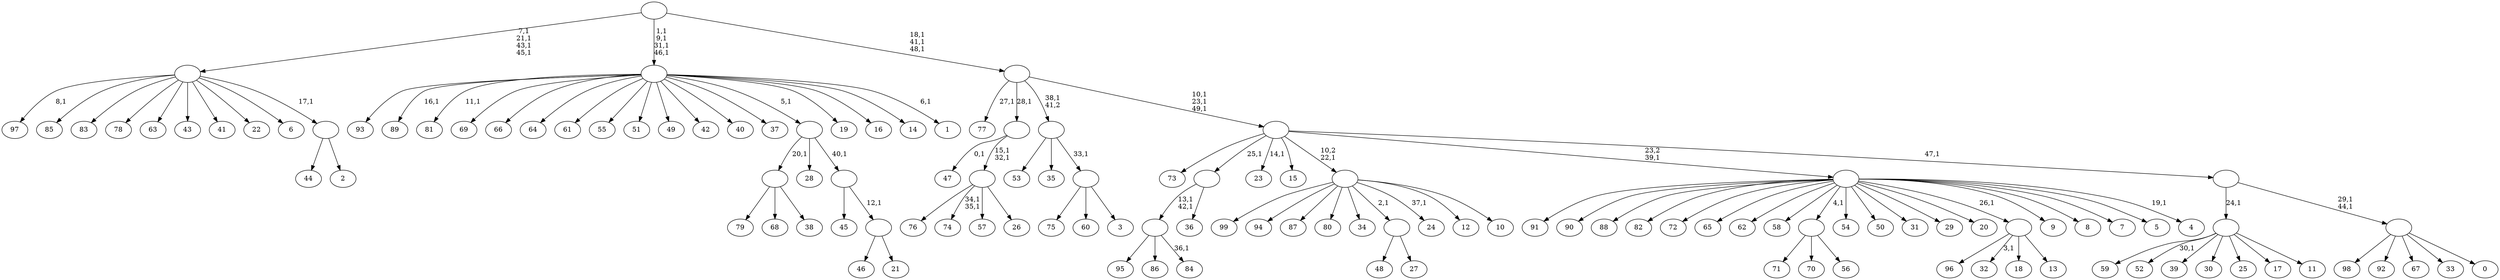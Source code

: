 digraph T {
	150 [label="99"]
	149 [label="98"]
	148 [label="97"]
	146 [label="96"]
	145 [label="95"]
	144 [label="94"]
	143 [label="93"]
	142 [label="92"]
	141 [label="91"]
	140 [label="90"]
	139 [label="89"]
	137 [label="88"]
	136 [label="87"]
	135 [label="86"]
	134 [label="85"]
	133 [label="84"]
	131 [label=""]
	129 [label="83"]
	128 [label="82"]
	127 [label="81"]
	125 [label="80"]
	124 [label="79"]
	123 [label="78"]
	122 [label="77"]
	120 [label="76"]
	119 [label="75"]
	118 [label="74"]
	115 [label="73"]
	114 [label="72"]
	113 [label="71"]
	112 [label="70"]
	111 [label="69"]
	110 [label="68"]
	109 [label="67"]
	108 [label="66"]
	107 [label="65"]
	106 [label="64"]
	105 [label="63"]
	104 [label="62"]
	103 [label="61"]
	102 [label="60"]
	101 [label="59"]
	100 [label="58"]
	99 [label="57"]
	98 [label="56"]
	97 [label=""]
	96 [label="55"]
	95 [label="54"]
	94 [label="53"]
	93 [label="52"]
	91 [label="51"]
	90 [label="50"]
	89 [label="49"]
	88 [label="48"]
	87 [label="47"]
	85 [label="46"]
	84 [label="45"]
	83 [label="44"]
	82 [label="43"]
	81 [label="42"]
	80 [label="41"]
	79 [label="40"]
	78 [label="39"]
	77 [label="38"]
	76 [label=""]
	75 [label="37"]
	74 [label="36"]
	73 [label=""]
	72 [label="35"]
	71 [label="34"]
	70 [label="33"]
	69 [label="32"]
	67 [label="31"]
	66 [label="30"]
	65 [label="29"]
	64 [label="28"]
	63 [label="27"]
	62 [label=""]
	61 [label="26"]
	60 [label=""]
	58 [label=""]
	57 [label="25"]
	56 [label="24"]
	54 [label="23"]
	52 [label="22"]
	51 [label="21"]
	50 [label=""]
	49 [label=""]
	48 [label=""]
	47 [label="20"]
	46 [label="19"]
	45 [label="18"]
	44 [label="17"]
	43 [label="16"]
	42 [label="15"]
	41 [label="14"]
	40 [label="13"]
	39 [label=""]
	38 [label="12"]
	37 [label="11"]
	36 [label=""]
	35 [label="10"]
	34 [label=""]
	33 [label="9"]
	32 [label="8"]
	31 [label="7"]
	30 [label="6"]
	29 [label="5"]
	28 [label="4"]
	26 [label=""]
	25 [label="3"]
	24 [label=""]
	23 [label=""]
	22 [label="2"]
	21 [label=""]
	20 [label=""]
	16 [label="1"]
	14 [label=""]
	10 [label="0"]
	9 [label=""]
	7 [label=""]
	6 [label=""]
	3 [label=""]
	0 [label=""]
	131 -> 133 [label="36,1"]
	131 -> 145 [label=""]
	131 -> 135 [label=""]
	97 -> 113 [label=""]
	97 -> 112 [label=""]
	97 -> 98 [label=""]
	76 -> 124 [label=""]
	76 -> 110 [label=""]
	76 -> 77 [label=""]
	73 -> 131 [label="13,1\n42,1"]
	73 -> 74 [label=""]
	62 -> 88 [label=""]
	62 -> 63 [label=""]
	60 -> 118 [label="34,1\n35,1"]
	60 -> 120 [label=""]
	60 -> 99 [label=""]
	60 -> 61 [label=""]
	58 -> 60 [label="15,1\n32,1"]
	58 -> 87 [label="0,1"]
	50 -> 85 [label=""]
	50 -> 51 [label=""]
	49 -> 84 [label=""]
	49 -> 50 [label="12,1"]
	48 -> 76 [label="20,1"]
	48 -> 64 [label=""]
	48 -> 49 [label="40,1"]
	39 -> 69 [label="3,1"]
	39 -> 146 [label=""]
	39 -> 45 [label=""]
	39 -> 40 [label=""]
	36 -> 93 [label="30,1"]
	36 -> 101 [label=""]
	36 -> 78 [label=""]
	36 -> 66 [label=""]
	36 -> 57 [label=""]
	36 -> 44 [label=""]
	36 -> 37 [label=""]
	34 -> 56 [label="37,1"]
	34 -> 150 [label=""]
	34 -> 144 [label=""]
	34 -> 136 [label=""]
	34 -> 125 [label=""]
	34 -> 71 [label=""]
	34 -> 62 [label="2,1"]
	34 -> 38 [label=""]
	34 -> 35 [label=""]
	26 -> 28 [label="19,1"]
	26 -> 141 [label=""]
	26 -> 140 [label=""]
	26 -> 137 [label=""]
	26 -> 128 [label=""]
	26 -> 114 [label=""]
	26 -> 107 [label=""]
	26 -> 104 [label=""]
	26 -> 100 [label=""]
	26 -> 97 [label="4,1"]
	26 -> 95 [label=""]
	26 -> 90 [label=""]
	26 -> 67 [label=""]
	26 -> 65 [label=""]
	26 -> 47 [label=""]
	26 -> 39 [label="26,1"]
	26 -> 33 [label=""]
	26 -> 32 [label=""]
	26 -> 31 [label=""]
	26 -> 29 [label=""]
	24 -> 119 [label=""]
	24 -> 102 [label=""]
	24 -> 25 [label=""]
	23 -> 94 [label=""]
	23 -> 72 [label=""]
	23 -> 24 [label="33,1"]
	21 -> 83 [label=""]
	21 -> 22 [label=""]
	20 -> 148 [label="8,1"]
	20 -> 134 [label=""]
	20 -> 129 [label=""]
	20 -> 123 [label=""]
	20 -> 105 [label=""]
	20 -> 82 [label=""]
	20 -> 80 [label=""]
	20 -> 52 [label=""]
	20 -> 30 [label=""]
	20 -> 21 [label="17,1"]
	14 -> 16 [label="6,1"]
	14 -> 127 [label="11,1"]
	14 -> 139 [label="16,1"]
	14 -> 143 [label=""]
	14 -> 111 [label=""]
	14 -> 108 [label=""]
	14 -> 106 [label=""]
	14 -> 103 [label=""]
	14 -> 96 [label=""]
	14 -> 91 [label=""]
	14 -> 89 [label=""]
	14 -> 81 [label=""]
	14 -> 79 [label=""]
	14 -> 75 [label=""]
	14 -> 48 [label="5,1"]
	14 -> 46 [label=""]
	14 -> 43 [label=""]
	14 -> 41 [label=""]
	9 -> 149 [label=""]
	9 -> 142 [label=""]
	9 -> 109 [label=""]
	9 -> 70 [label=""]
	9 -> 10 [label=""]
	7 -> 9 [label="29,1\n44,1"]
	7 -> 36 [label="24,1"]
	6 -> 54 [label="14,1"]
	6 -> 115 [label=""]
	6 -> 73 [label="25,1"]
	6 -> 42 [label=""]
	6 -> 34 [label="10,2\n22,1"]
	6 -> 26 [label="23,2\n39,1"]
	6 -> 7 [label="47,1"]
	3 -> 6 [label="10,1\n23,1\n49,1"]
	3 -> 122 [label="27,1"]
	3 -> 58 [label="28,1"]
	3 -> 23 [label="38,1\n41,2"]
	0 -> 3 [label="18,1\n41,1\n48,1"]
	0 -> 14 [label="1,1\n9,1\n31,1\n46,1"]
	0 -> 20 [label="7,1\n21,1\n43,1\n45,1"]
}
